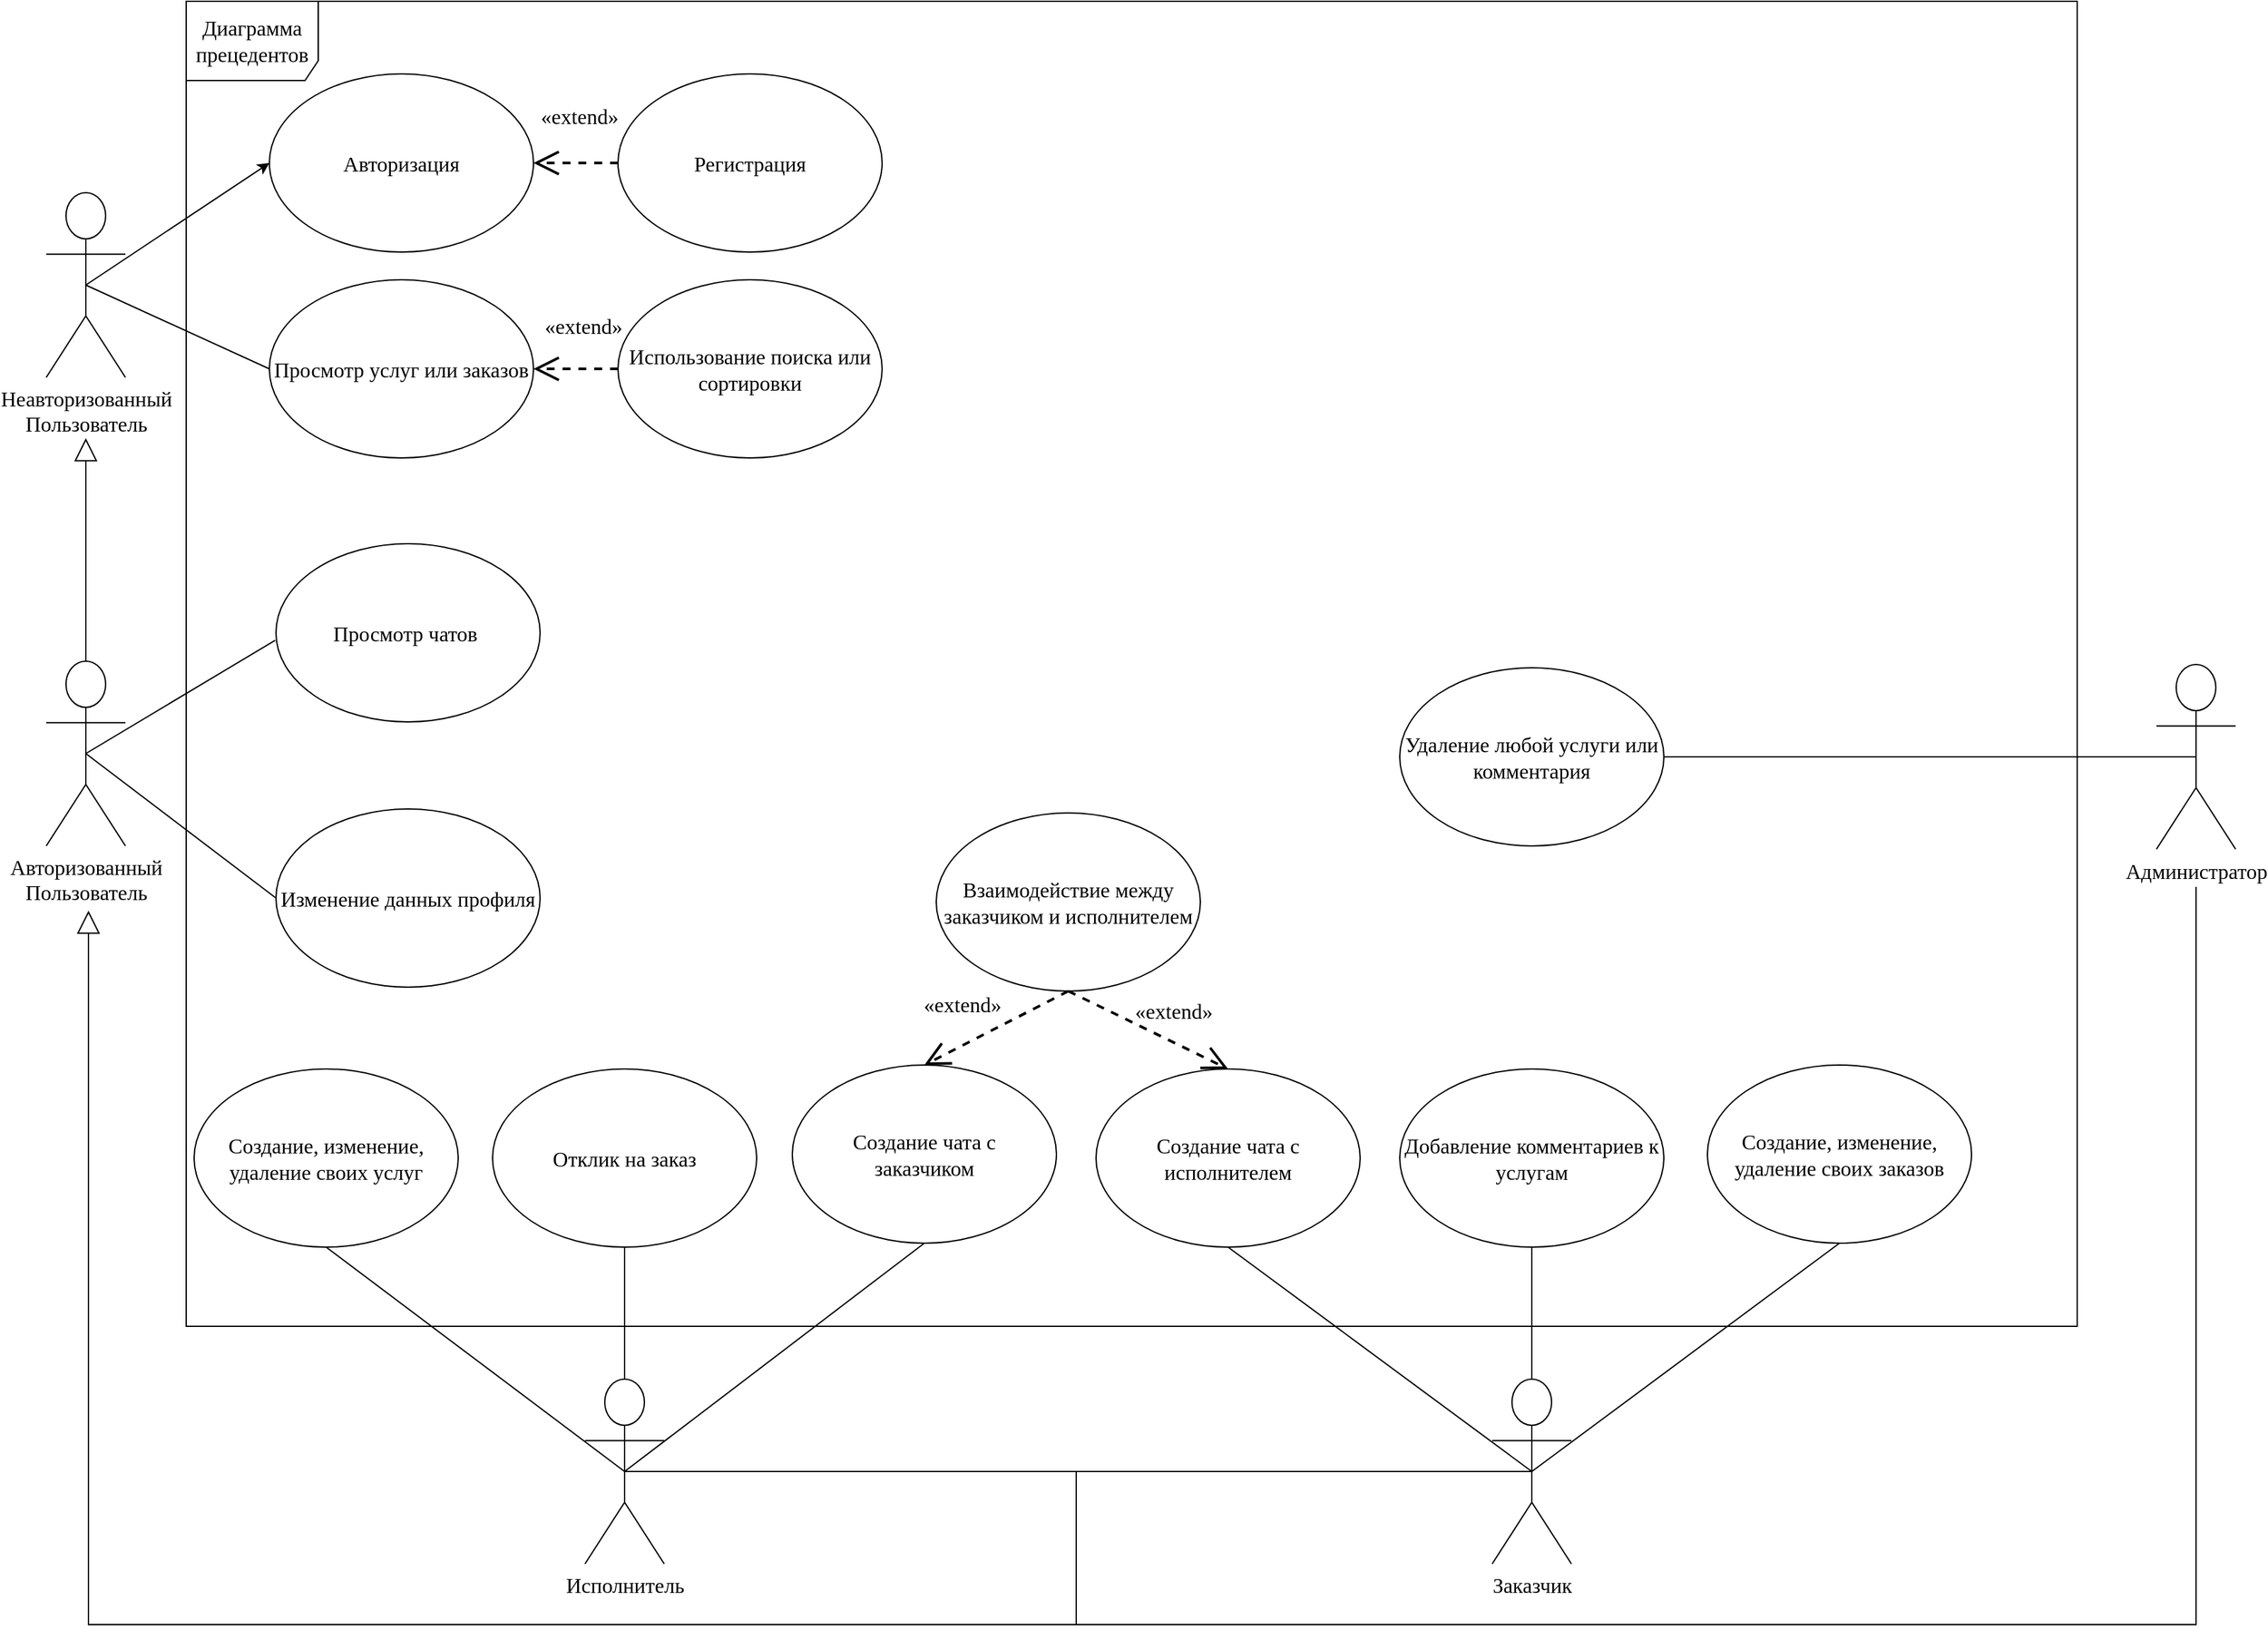 <mxfile version="21.2.1" type="github">
  <diagram name="Страница 1" id="cCCIlAFTOr4Qi8Cy_CkC">
    <mxGraphModel dx="2734" dy="1483" grid="0" gridSize="10" guides="1" tooltips="1" connect="1" arrows="1" fold="1" page="1" pageScale="1" pageWidth="2336" pageHeight="1654" math="0" shadow="0">
      <root>
        <mxCell id="0" />
        <mxCell id="1" parent="0" />
        <mxCell id="EgZyC1ixlsFqTv5ItHzm-48" value="" style="edgeStyle=elbowEdgeStyle;rounded=0;orthogonalLoop=1;jettySize=auto;html=1;endSize=15;endArrow=none;endFill=0;elbow=vertical;fontSize=16;" edge="1" parent="1">
          <mxGeometry relative="1" as="geometry">
            <mxPoint x="2027" y="861" as="sourcePoint" />
            <mxPoint x="1095" y="1420" as="targetPoint" />
            <Array as="points">
              <mxPoint x="1461" y="1420" />
            </Array>
          </mxGeometry>
        </mxCell>
        <mxCell id="EgZyC1ixlsFqTv5ItHzm-1" value="&lt;font style=&quot;font-size: 16px;&quot;&gt;Диаграмма прецедентов&lt;br style=&quot;font-size: 16px;&quot;&gt;&lt;/font&gt;" style="shape=umlFrame;whiteSpace=wrap;html=1;width=100;height=60;perimeterSpacing=0;shadow=0;fontFamily=GOST type A Regular;fontSource=https%3A%2F%2Fwebfonts.pro%2Flight-fonts%2F123-gost_type_a.html;fontSize=16;" vertex="1" parent="1">
          <mxGeometry x="505" y="190" width="1432" height="1004" as="geometry" />
        </mxCell>
        <mxCell id="EgZyC1ixlsFqTv5ItHzm-2" style="edgeStyle=orthogonalEdgeStyle;rounded=0;orthogonalLoop=1;jettySize=auto;html=1;exitX=0.5;exitY=0;exitDx=0;exitDy=0;exitPerimeter=0;endArrow=block;endFill=0;endSize=15;fontSize=16;" edge="1" parent="1" source="EgZyC1ixlsFqTv5ItHzm-31">
          <mxGeometry relative="1" as="geometry">
            <mxPoint x="429" y="521" as="targetPoint" />
          </mxGeometry>
        </mxCell>
        <mxCell id="EgZyC1ixlsFqTv5ItHzm-3" style="rounded=0;orthogonalLoop=1;jettySize=auto;html=1;exitX=0.5;exitY=0.5;exitDx=0;exitDy=0;exitPerimeter=0;entryX=0;entryY=0.5;entryDx=0;entryDy=0;endArrow=none;endFill=0;fontSize=16;" edge="1" parent="1" source="EgZyC1ixlsFqTv5ItHzm-31" target="EgZyC1ixlsFqTv5ItHzm-25">
          <mxGeometry relative="1" as="geometry" />
        </mxCell>
        <mxCell id="EgZyC1ixlsFqTv5ItHzm-6" style="edgeStyle=none;rounded=0;jumpStyle=none;jumpSize=21;orthogonalLoop=1;jettySize=auto;html=1;exitX=0;exitY=0.5;exitDx=0;exitDy=0;entryX=1;entryY=0.5;entryDx=0;entryDy=0;dashed=1;startSize=19;endSize=15;strokeWidth=2;fontFamily=GOST type A Regular;fontSource=https%3A%2F%2Fwebfonts.pro%2Flight-fonts%2F123-gost_type_a.html;endArrow=open;endFill=0;fontSize=16;" edge="1" parent="1" source="EgZyC1ixlsFqTv5ItHzm-11" target="EgZyC1ixlsFqTv5ItHzm-10">
          <mxGeometry relative="1" as="geometry">
            <mxPoint x="1107" y="558.5" as="sourcePoint" />
            <mxPoint x="1042" y="558.5" as="targetPoint" />
          </mxGeometry>
        </mxCell>
        <mxCell id="EgZyC1ixlsFqTv5ItHzm-7" value="&lt;font style=&quot;font-size: 16px;&quot;&gt;Просмотр услуг или заказов&lt;/font&gt;" style="ellipse;whiteSpace=wrap;html=1;fontFamily=GOST type A Regular;fontSource=https%3A%2F%2Fwebfonts.pro%2Flight-fonts%2F123-gost_type_a.html;fontSize=16;" vertex="1" parent="1">
          <mxGeometry x="568" y="401" width="200" height="135" as="geometry" />
        </mxCell>
        <mxCell id="EgZyC1ixlsFqTv5ItHzm-8" value="&lt;span style=&quot;font-size: 16px;&quot;&gt;Использование поиска или сортировки&lt;/span&gt;" style="ellipse;whiteSpace=wrap;html=1;fontFamily=GOST type A Regular;fontSource=https%3A%2F%2Fwebfonts.pro%2Flight-fonts%2F123-gost_type_a.html;fontSize=16;" vertex="1" parent="1">
          <mxGeometry x="832" y="401" width="200" height="135" as="geometry" />
        </mxCell>
        <mxCell id="EgZyC1ixlsFqTv5ItHzm-10" value="&lt;font style=&quot;font-size: 16px;&quot;&gt;Авторизация&lt;/font&gt;" style="ellipse;whiteSpace=wrap;html=1;fontFamily=GOST type A Regular;fontSource=https%3A%2F%2Fwebfonts.pro%2Flight-fonts%2F123-gost_type_a.html;fontSize=16;" vertex="1" parent="1">
          <mxGeometry x="568" y="245" width="200" height="135" as="geometry" />
        </mxCell>
        <mxCell id="EgZyC1ixlsFqTv5ItHzm-11" value="&lt;font style=&quot;font-size: 16px;&quot;&gt;Регистрация&lt;/font&gt;" style="ellipse;whiteSpace=wrap;html=1;fontFamily=GOST type A Regular;fontSource=https%3A%2F%2Fwebfonts.pro%2Flight-fonts%2F123-gost_type_a.html;fontSize=16;" vertex="1" parent="1">
          <mxGeometry x="832" y="245" width="200" height="135" as="geometry" />
        </mxCell>
        <mxCell id="EgZyC1ixlsFqTv5ItHzm-12" value="&lt;span style=&quot;font-size: 16px;&quot;&gt;Удаление любой услуги или комментария&lt;/span&gt;" style="ellipse;whiteSpace=wrap;html=1;fontFamily=GOST type A Regular;fontSource=https%3A%2F%2Fwebfonts.pro%2Flight-fonts%2F123-gost_type_a.html;fontSize=16;" vertex="1" parent="1">
          <mxGeometry x="1424" y="695" width="200" height="135" as="geometry" />
        </mxCell>
        <mxCell id="EgZyC1ixlsFqTv5ItHzm-13" value="" style="endArrow=none;html=1;entryX=1;entryY=0.5;entryDx=0;entryDy=0;fontFamily=GOST type A Regular;fontSource=https%3A%2F%2Fwebfonts.pro%2Flight-fonts%2F123-gost_type_a.html;exitX=0.5;exitY=0.5;exitDx=0;exitDy=0;exitPerimeter=0;fontSize=16;" edge="1" parent="1" source="EgZyC1ixlsFqTv5ItHzm-9" target="EgZyC1ixlsFqTv5ItHzm-12">
          <mxGeometry width="50" height="50" relative="1" as="geometry">
            <mxPoint x="932" y="1285" as="sourcePoint" />
            <mxPoint x="1084" y="367.5" as="targetPoint" />
          </mxGeometry>
        </mxCell>
        <mxCell id="EgZyC1ixlsFqTv5ItHzm-15" value="&lt;font style=&quot;font-size: 16px;&quot;&gt;Создание, изменение, удаление своих услуг&lt;/font&gt;" style="ellipse;whiteSpace=wrap;html=1;fontFamily=GOST type A Regular;fontSource=https%3A%2F%2Fwebfonts.pro%2Flight-fonts%2F123-gost_type_a.html;fontSize=16;" vertex="1" parent="1">
          <mxGeometry x="511" y="999" width="200" height="135" as="geometry" />
        </mxCell>
        <mxCell id="EgZyC1ixlsFqTv5ItHzm-16" style="rounded=0;orthogonalLoop=1;jettySize=auto;html=1;exitX=0.5;exitY=0.5;exitDx=0;exitDy=0;exitPerimeter=0;entryX=0;entryY=0.5;entryDx=0;entryDy=0;fontFamily=GOST type A Regular;fontSource=https%3A%2F%2Fwebfonts.pro%2Flight-fonts%2F123-gost_type_a.html;fontSize=16;" edge="1" parent="1" source="EgZyC1ixlsFqTv5ItHzm-17" target="EgZyC1ixlsFqTv5ItHzm-10">
          <mxGeometry relative="1" as="geometry" />
        </mxCell>
        <mxCell id="EgZyC1ixlsFqTv5ItHzm-17" value="&lt;span style=&quot;font-size: 16px;&quot;&gt;Неавторизованный&lt;br style=&quot;font-size: 16px;&quot;&gt;Пользователь&lt;/span&gt;" style="shape=umlActor;verticalLabelPosition=bottom;verticalAlign=top;html=1;fontFamily=GOST type A Regular;fontSource=https%3A%2F%2Fwebfonts.pro%2Flight-fonts%2F123-gost_type_a.html;fontSize=16;" vertex="1" parent="1">
          <mxGeometry x="399" y="335" width="60" height="140" as="geometry" />
        </mxCell>
        <mxCell id="EgZyC1ixlsFqTv5ItHzm-18" value="" style="endArrow=none;html=1;exitX=0;exitY=0.5;exitDx=0;exitDy=0;entryX=0.5;entryY=0.5;entryDx=0;entryDy=0;fontFamily=GOST type A Regular;fontSource=https%3A%2F%2Fwebfonts.pro%2Flight-fonts%2F123-gost_type_a.html;entryPerimeter=0;fontSize=16;" edge="1" parent="1" source="EgZyC1ixlsFqTv5ItHzm-7" target="EgZyC1ixlsFqTv5ItHzm-17">
          <mxGeometry width="50" height="50" relative="1" as="geometry">
            <mxPoint x="436" y="333" as="sourcePoint" />
            <mxPoint x="638.0" y="338.5" as="targetPoint" />
          </mxGeometry>
        </mxCell>
        <mxCell id="EgZyC1ixlsFqTv5ItHzm-20" value="&lt;span style=&quot;font-size: 16px;&quot;&gt;Просмотр чатов&amp;nbsp;&lt;/span&gt;" style="ellipse;whiteSpace=wrap;html=1;fontFamily=GOST type A Regular;fontSource=https%3A%2F%2Fwebfonts.pro%2Flight-fonts%2F123-gost_type_a.html;fontSize=16;" vertex="1" parent="1">
          <mxGeometry x="573" y="601" width="200" height="135" as="geometry" />
        </mxCell>
        <mxCell id="EgZyC1ixlsFqTv5ItHzm-21" value="" style="endArrow=none;html=1;exitX=-0.003;exitY=0.542;exitDx=0;exitDy=0;fontFamily=GOST type A Regular;fontSource=https%3A%2F%2Fwebfonts.pro%2Flight-fonts%2F123-gost_type_a.html;entryX=0.5;entryY=0.5;entryDx=0;entryDy=0;entryPerimeter=0;exitPerimeter=0;fontSize=16;" edge="1" parent="1" source="EgZyC1ixlsFqTv5ItHzm-20" target="EgZyC1ixlsFqTv5ItHzm-31">
          <mxGeometry width="50" height="50" relative="1" as="geometry">
            <mxPoint x="583.0" y="474.5" as="sourcePoint" />
            <mxPoint x="1061" y="784" as="targetPoint" />
          </mxGeometry>
        </mxCell>
        <mxCell id="EgZyC1ixlsFqTv5ItHzm-22" value="&lt;span style=&quot;font-size: 16px;&quot;&gt;Взаимодействие между заказчиком и исполнителем&lt;/span&gt;" style="ellipse;whiteSpace=wrap;html=1;fontFamily=GOST type A Regular;fontSource=https%3A%2F%2Fwebfonts.pro%2Flight-fonts%2F123-gost_type_a.html;fontSize=16;" vertex="1" parent="1">
          <mxGeometry x="1073" y="805" width="200" height="135" as="geometry" />
        </mxCell>
        <mxCell id="EgZyC1ixlsFqTv5ItHzm-25" value="&lt;span style=&quot;font-size: 16px;&quot;&gt;Изменение данных профиля&lt;/span&gt;" style="ellipse;whiteSpace=wrap;html=1;fontFamily=GOST type A Regular;fontSource=https%3A%2F%2Fwebfonts.pro%2Flight-fonts%2F123-gost_type_a.html;fontSize=16;" vertex="1" parent="1">
          <mxGeometry x="573" y="802" width="200" height="135" as="geometry" />
        </mxCell>
        <mxCell id="EgZyC1ixlsFqTv5ItHzm-26" value="«extend»" style="text;html=1;strokeColor=none;fillColor=none;align=center;verticalAlign=middle;whiteSpace=wrap;rounded=0;shadow=0;fontFamily=GOST type A Regular;fontSource=https%3A%2F%2Fwebfonts.pro%2Flight-fonts%2F123-gost_type_a.html;fontSize=16;" vertex="1" parent="1">
          <mxGeometry x="786" y="426" width="40" height="20" as="geometry" />
        </mxCell>
        <mxCell id="EgZyC1ixlsFqTv5ItHzm-27" value="«extend»" style="text;html=1;strokeColor=none;fillColor=none;align=center;verticalAlign=middle;whiteSpace=wrap;rounded=0;shadow=0;fontFamily=GOST type A Regular;fontSource=https%3A%2F%2Fwebfonts.pro%2Flight-fonts%2F123-gost_type_a.html;fontSize=16;" vertex="1" parent="1">
          <mxGeometry x="783" y="267" width="40" height="20" as="geometry" />
        </mxCell>
        <mxCell id="EgZyC1ixlsFqTv5ItHzm-28" style="edgeStyle=none;rounded=0;jumpStyle=none;jumpSize=21;orthogonalLoop=1;jettySize=auto;html=1;exitX=0.5;exitY=1;exitDx=0;exitDy=0;dashed=1;startSize=19;endSize=15;strokeWidth=2;fontFamily=GOST type A Regular;fontSource=https%3A%2F%2Fwebfonts.pro%2Flight-fonts%2F123-gost_type_a.html;endArrow=open;endFill=0;entryX=0.5;entryY=0;entryDx=0;entryDy=0;fontSize=16;" edge="1" parent="1" source="EgZyC1ixlsFqTv5ItHzm-22" target="EgZyC1ixlsFqTv5ItHzm-37">
          <mxGeometry relative="1" as="geometry">
            <mxPoint x="866" y="641" as="sourcePoint" />
            <mxPoint x="766" y="641" as="targetPoint" />
          </mxGeometry>
        </mxCell>
        <mxCell id="EgZyC1ixlsFqTv5ItHzm-29" style="edgeStyle=none;rounded=0;jumpStyle=none;jumpSize=21;orthogonalLoop=1;jettySize=auto;html=1;exitX=0;exitY=0.5;exitDx=0;exitDy=0;entryX=1;entryY=0.5;entryDx=0;entryDy=0;dashed=1;startSize=19;endSize=15;strokeWidth=2;fontFamily=GOST type A Regular;fontSource=https%3A%2F%2Fwebfonts.pro%2Flight-fonts%2F123-gost_type_a.html;endArrow=open;endFill=0;fontSize=16;" edge="1" parent="1" source="EgZyC1ixlsFqTv5ItHzm-8" target="EgZyC1ixlsFqTv5ItHzm-7">
          <mxGeometry relative="1" as="geometry">
            <mxPoint x="833.5" y="497" as="sourcePoint" />
            <mxPoint x="772.5" y="497" as="targetPoint" />
          </mxGeometry>
        </mxCell>
        <mxCell id="EgZyC1ixlsFqTv5ItHzm-30" value="" style="edgeStyle=elbowEdgeStyle;rounded=0;orthogonalLoop=1;jettySize=auto;html=1;endSize=15;endArrow=block;endFill=0;elbow=vertical;fontSize=16;" edge="1" parent="1">
          <mxGeometry relative="1" as="geometry">
            <mxPoint x="1179" y="1304" as="sourcePoint" />
            <mxPoint x="431" y="879" as="targetPoint" />
            <Array as="points">
              <mxPoint x="743.5" y="1420" />
            </Array>
          </mxGeometry>
        </mxCell>
        <mxCell id="EgZyC1ixlsFqTv5ItHzm-31" value="&lt;span style=&quot;font-size: 16px;&quot;&gt;Авторизованный&lt;br style=&quot;font-size: 16px;&quot;&gt;Пользователь&lt;/span&gt;" style="shape=umlActor;verticalLabelPosition=bottom;verticalAlign=top;html=1;fontFamily=GOST type A Regular;fontSource=https%3A%2F%2Fwebfonts.pro%2Flight-fonts%2F123-gost_type_a.html;fontSize=16;" vertex="1" parent="1">
          <mxGeometry x="399" y="690" width="60" height="140" as="geometry" />
        </mxCell>
        <mxCell id="EgZyC1ixlsFqTv5ItHzm-35" style="rounded=0;orthogonalLoop=1;jettySize=auto;html=1;exitX=0.5;exitY=0.5;exitDx=0;exitDy=0;exitPerimeter=0;entryX=0.5;entryY=1;entryDx=0;entryDy=0;endArrow=none;endFill=0;fontSize=16;" edge="1" parent="1" source="EgZyC1ixlsFqTv5ItHzm-33" target="EgZyC1ixlsFqTv5ItHzm-34">
          <mxGeometry relative="1" as="geometry" />
        </mxCell>
        <mxCell id="EgZyC1ixlsFqTv5ItHzm-33" value="&lt;span style=&quot;font-size: 16px;&quot;&gt;Заказчик&lt;/span&gt;" style="shape=umlActor;verticalLabelPosition=bottom;verticalAlign=top;html=1;fontFamily=GOST type A Regular;fontSource=https%3A%2F%2Fwebfonts.pro%2Flight-fonts%2F123-gost_type_a.html;fontSize=16;" vertex="1" parent="1">
          <mxGeometry x="1494" y="1234" width="60" height="140" as="geometry" />
        </mxCell>
        <mxCell id="EgZyC1ixlsFqTv5ItHzm-34" value="&lt;span style=&quot;font-size: 16px;&quot;&gt;Добавление комментариев к услугам&lt;/span&gt;" style="ellipse;whiteSpace=wrap;html=1;fontFamily=GOST type A Regular;fontSource=https%3A%2F%2Fwebfonts.pro%2Flight-fonts%2F123-gost_type_a.html;fontSize=16;" vertex="1" parent="1">
          <mxGeometry x="1424" y="999" width="200" height="135" as="geometry" />
        </mxCell>
        <mxCell id="EgZyC1ixlsFqTv5ItHzm-36" value="&lt;font style=&quot;font-size: 16px;&quot;&gt;Создание, изменение, удаление своих заказов&lt;/font&gt;" style="ellipse;whiteSpace=wrap;html=1;fontFamily=GOST type A Regular;fontSource=https%3A%2F%2Fwebfonts.pro%2Flight-fonts%2F123-gost_type_a.html;fontSize=16;" vertex="1" parent="1">
          <mxGeometry x="1657" y="996" width="200" height="135" as="geometry" />
        </mxCell>
        <mxCell id="EgZyC1ixlsFqTv5ItHzm-37" value="&lt;span style=&quot;font-size: 16px;&quot;&gt;Создание чата с &lt;br&gt;заказчиком&lt;/span&gt;" style="ellipse;whiteSpace=wrap;html=1;fontFamily=GOST type A Regular;fontSource=https%3A%2F%2Fwebfonts.pro%2Flight-fonts%2F123-gost_type_a.html;fontSize=16;" vertex="1" parent="1">
          <mxGeometry x="964" y="996" width="200" height="135" as="geometry" />
        </mxCell>
        <mxCell id="EgZyC1ixlsFqTv5ItHzm-38" value="&lt;span style=&quot;font-size: 16px;&quot;&gt;Создание чата с исполнителем&lt;/span&gt;" style="ellipse;whiteSpace=wrap;html=1;fontFamily=GOST type A Regular;fontSource=https%3A%2F%2Fwebfonts.pro%2Flight-fonts%2F123-gost_type_a.html;fontSize=16;" vertex="1" parent="1">
          <mxGeometry x="1194" y="999" width="200" height="135" as="geometry" />
        </mxCell>
        <mxCell id="EgZyC1ixlsFqTv5ItHzm-39" style="edgeStyle=none;rounded=0;jumpStyle=none;jumpSize=21;orthogonalLoop=1;jettySize=auto;html=1;exitX=0.5;exitY=1;exitDx=0;exitDy=0;dashed=1;startSize=19;endSize=15;strokeWidth=2;fontFamily=GOST type A Regular;fontSource=https%3A%2F%2Fwebfonts.pro%2Flight-fonts%2F123-gost_type_a.html;endArrow=open;endFill=0;entryX=0.5;entryY=0;entryDx=0;entryDy=0;fontSize=16;" edge="1" parent="1" source="EgZyC1ixlsFqTv5ItHzm-22" target="EgZyC1ixlsFqTv5ItHzm-38">
          <mxGeometry relative="1" as="geometry">
            <mxPoint x="945" y="863" as="sourcePoint" />
            <mxPoint x="911" y="1004" as="targetPoint" />
          </mxGeometry>
        </mxCell>
        <mxCell id="EgZyC1ixlsFqTv5ItHzm-40" value="«extend»" style="text;html=1;strokeColor=none;fillColor=none;align=center;verticalAlign=middle;whiteSpace=wrap;rounded=0;shadow=0;fontFamily=GOST type A Regular;fontSource=https%3A%2F%2Fwebfonts.pro%2Flight-fonts%2F123-gost_type_a.html;fontSize=16;" vertex="1" parent="1">
          <mxGeometry x="1233" y="945" width="40" height="20" as="geometry" />
        </mxCell>
        <mxCell id="EgZyC1ixlsFqTv5ItHzm-41" style="rounded=0;orthogonalLoop=1;jettySize=auto;html=1;exitX=0.5;exitY=0.5;exitDx=0;exitDy=0;exitPerimeter=0;entryX=0.5;entryY=1;entryDx=0;entryDy=0;endArrow=none;endFill=0;fontSize=16;" edge="1" parent="1" source="EgZyC1ixlsFqTv5ItHzm-33" target="EgZyC1ixlsFqTv5ItHzm-38">
          <mxGeometry relative="1" as="geometry">
            <mxPoint x="1486" y="1257" as="sourcePoint" />
            <mxPoint x="1534" y="1141" as="targetPoint" />
          </mxGeometry>
        </mxCell>
        <mxCell id="EgZyC1ixlsFqTv5ItHzm-42" style="rounded=0;orthogonalLoop=1;jettySize=auto;html=1;exitX=0.5;exitY=0.5;exitDx=0;exitDy=0;exitPerimeter=0;entryX=0.5;entryY=1;entryDx=0;entryDy=0;endArrow=none;endFill=0;fontSize=16;" edge="1" parent="1" source="EgZyC1ixlsFqTv5ItHzm-33" target="EgZyC1ixlsFqTv5ItHzm-36">
          <mxGeometry relative="1" as="geometry">
            <mxPoint x="1496" y="1267" as="sourcePoint" />
            <mxPoint x="1544" y="1151" as="targetPoint" />
          </mxGeometry>
        </mxCell>
        <mxCell id="EgZyC1ixlsFqTv5ItHzm-44" style="rounded=0;orthogonalLoop=1;jettySize=auto;html=1;exitX=0.5;exitY=1;exitDx=0;exitDy=0;entryX=0.5;entryY=0.5;entryDx=0;entryDy=0;endArrow=none;endFill=0;entryPerimeter=0;fontSize=16;" edge="1" parent="1" source="EgZyC1ixlsFqTv5ItHzm-15" target="EgZyC1ixlsFqTv5ItHzm-32">
          <mxGeometry relative="1" as="geometry">
            <mxPoint x="1506" y="1277" as="sourcePoint" />
            <mxPoint x="1554" y="1161" as="targetPoint" />
          </mxGeometry>
        </mxCell>
        <mxCell id="EgZyC1ixlsFqTv5ItHzm-45" style="rounded=0;orthogonalLoop=1;jettySize=auto;html=1;exitX=0.5;exitY=0.5;exitDx=0;exitDy=0;exitPerimeter=0;entryX=0.5;entryY=1;entryDx=0;entryDy=0;endArrow=none;endFill=0;fontSize=16;" edge="1" parent="1" source="EgZyC1ixlsFqTv5ItHzm-32" target="EgZyC1ixlsFqTv5ItHzm-37">
          <mxGeometry relative="1" as="geometry">
            <mxPoint x="1516" y="1287" as="sourcePoint" />
            <mxPoint x="1564" y="1171" as="targetPoint" />
          </mxGeometry>
        </mxCell>
        <mxCell id="EgZyC1ixlsFqTv5ItHzm-49" value="" style="endArrow=none;html=1;rounded=0;exitX=0.5;exitY=0.5;exitDx=0;exitDy=0;exitPerimeter=0;entryX=0.5;entryY=0.5;entryDx=0;entryDy=0;entryPerimeter=0;fontSize=16;" edge="1" parent="1" source="EgZyC1ixlsFqTv5ItHzm-32" target="EgZyC1ixlsFqTv5ItHzm-33">
          <mxGeometry width="50" height="50" relative="1" as="geometry">
            <mxPoint x="1279" y="1211" as="sourcePoint" />
            <mxPoint x="1329" y="1161" as="targetPoint" />
          </mxGeometry>
        </mxCell>
        <mxCell id="EgZyC1ixlsFqTv5ItHzm-50" value="&lt;font style=&quot;font-size: 16px;&quot;&gt;Отклик на заказ&lt;/font&gt;" style="ellipse;whiteSpace=wrap;html=1;fontFamily=GOST type A Regular;fontSource=https%3A%2F%2Fwebfonts.pro%2Flight-fonts%2F123-gost_type_a.html;fontSize=16;" vertex="1" parent="1">
          <mxGeometry x="737" y="999" width="200" height="135" as="geometry" />
        </mxCell>
        <mxCell id="EgZyC1ixlsFqTv5ItHzm-52" style="rounded=0;orthogonalLoop=1;jettySize=auto;html=1;exitX=0.5;exitY=0.5;exitDx=0;exitDy=0;exitPerimeter=0;entryX=0.5;entryY=1;entryDx=0;entryDy=0;endArrow=none;endFill=0;fontSize=16;" edge="1" parent="1" source="EgZyC1ixlsFqTv5ItHzm-32" target="EgZyC1ixlsFqTv5ItHzm-50">
          <mxGeometry relative="1" as="geometry">
            <mxPoint x="847" y="1314" as="sourcePoint" />
            <mxPoint x="1074" y="1141" as="targetPoint" />
          </mxGeometry>
        </mxCell>
        <mxCell id="EgZyC1ixlsFqTv5ItHzm-32" value="&lt;span style=&quot;font-size: 16px;&quot;&gt;Исполнитель&lt;br style=&quot;font-size: 16px;&quot;&gt;&lt;/span&gt;" style="shape=umlActor;verticalLabelPosition=bottom;verticalAlign=top;html=1;fontFamily=GOST type A Regular;fontSource=https%3A%2F%2Fwebfonts.pro%2Flight-fonts%2F123-gost_type_a.html;fontSize=16;" vertex="1" parent="1">
          <mxGeometry x="807" y="1234" width="60" height="140" as="geometry" />
        </mxCell>
        <mxCell id="EgZyC1ixlsFqTv5ItHzm-9" value="&lt;span style=&quot;font-size: 16px;&quot;&gt;Администратор&lt;/span&gt;" style="shape=umlActor;verticalLabelPosition=bottom;verticalAlign=top;html=1;fontFamily=GOST type A Regular;fontSource=https%3A%2F%2Fwebfonts.pro%2Flight-fonts%2F123-gost_type_a.html;fontSize=16;" vertex="1" parent="1">
          <mxGeometry x="1997" y="692.5" width="60" height="140" as="geometry" />
        </mxCell>
        <mxCell id="EgZyC1ixlsFqTv5ItHzm-56" value="" style="edgeStyle=orthogonalEdgeStyle;rounded=0;orthogonalLoop=1;jettySize=auto;html=1;exitX=1;exitY=1;exitDx=0;exitDy=0;entryX=0;entryY=0.5;entryDx=0;entryDy=0;strokeColor=none;startArrow=none;fontFamily=GOST type A Regular;fontSource=https%3A%2F%2Fwebfonts.pro%2Flight-fonts%2F123-gost_type_a.html;fontSize=16;" edge="1" parent="1" target="EgZyC1ixlsFqTv5ItHzm-55">
          <mxGeometry relative="1" as="geometry">
            <mxPoint x="1113" y="962" as="sourcePoint" />
            <mxPoint x="842" y="558.5" as="targetPoint" />
          </mxGeometry>
        </mxCell>
        <mxCell id="EgZyC1ixlsFqTv5ItHzm-55" value="«extend»" style="text;html=1;strokeColor=none;fillColor=none;align=center;verticalAlign=middle;whiteSpace=wrap;rounded=0;shadow=0;fontFamily=GOST type A Regular;fontSource=https%3A%2F%2Fwebfonts.pro%2Flight-fonts%2F123-gost_type_a.html;fontSize=16;" vertex="1" parent="1">
          <mxGeometry x="1073" y="940" width="40" height="20" as="geometry" />
        </mxCell>
      </root>
    </mxGraphModel>
  </diagram>
</mxfile>
